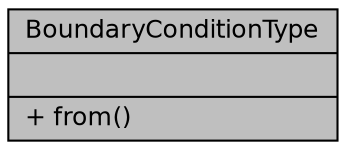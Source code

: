 digraph "BoundaryConditionType"
{
  bgcolor="transparent";
  edge [fontname="Helvetica",fontsize="12",labelfontname="Helvetica",labelfontsize="12"];
  node [fontname="Helvetica",fontsize="12",shape=record];
  Node1 [label="{BoundaryConditionType\n||+ from()\l}",height=0.2,width=0.4,color="black", fillcolor="grey75", style="filled", fontcolor="black"];
}
